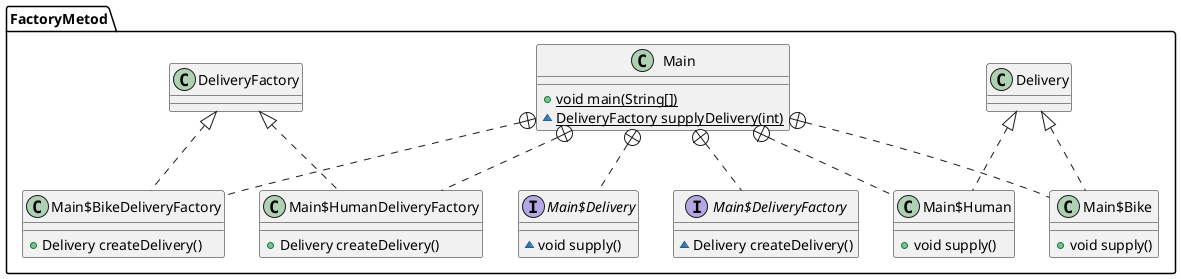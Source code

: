 @startuml
class FactoryMetod.Main {
+ {static} void main(String[])
~ {static} DeliveryFactory supplyDelivery(int)
}
interface FactoryMetod.Main$Delivery {
~ void supply()
}
class FactoryMetod.Main$Human {
+ void supply()
}
class FactoryMetod.Main$Bike {
+ void supply()
}
interface FactoryMetod.Main$DeliveryFactory {
~ Delivery createDelivery()
}
class FactoryMetod.Main$BikeDeliveryFactory {
+ Delivery createDelivery()
}
class FactoryMetod.Main$HumanDeliveryFactory {
+ Delivery createDelivery()
}


FactoryMetod.Main +.. FactoryMetod.Main$Delivery
FactoryMetod.Main +.. FactoryMetod.Main$Human
FactoryMetod.Delivery <|.. FactoryMetod.Main$Human
FactoryMetod.Main +.. FactoryMetod.Main$Bike
FactoryMetod.Delivery <|.. FactoryMetod.Main$Bike
FactoryMetod.Main +.. FactoryMetod.Main$DeliveryFactory
FactoryMetod.Main +.. FactoryMetod.Main$BikeDeliveryFactory
FactoryMetod.DeliveryFactory <|.. FactoryMetod.Main$BikeDeliveryFactory
FactoryMetod.Main +.. FactoryMetod.Main$HumanDeliveryFactory
FactoryMetod.DeliveryFactory <|.. FactoryMetod.Main$HumanDeliveryFactory
@enduml